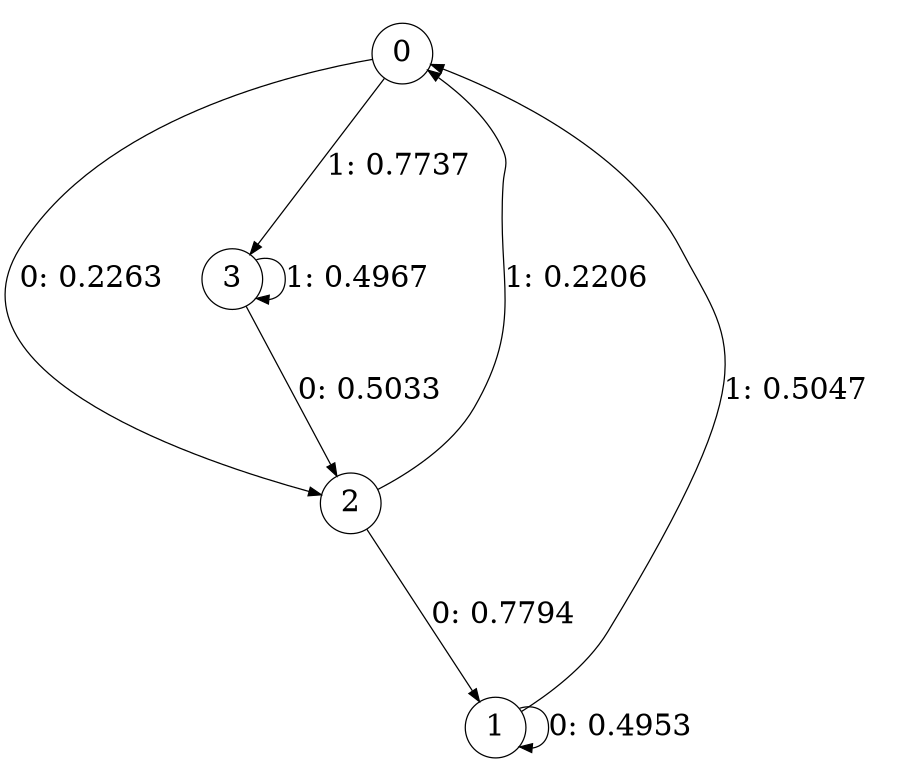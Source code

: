 digraph "ch8randomL2" {
size = "6,8.5";
ratio = "fill";
node [shape = circle];
node [fontsize = 24];
edge [fontsize = 24];
0 -> 2 [label = "0: 0.2263   "];
0 -> 3 [label = "1: 0.7737   "];
1 -> 1 [label = "0: 0.4953   "];
1 -> 0 [label = "1: 0.5047   "];
2 -> 1 [label = "0: 0.7794   "];
2 -> 0 [label = "1: 0.2206   "];
3 -> 2 [label = "0: 0.5033   "];
3 -> 3 [label = "1: 0.4967   "];
}